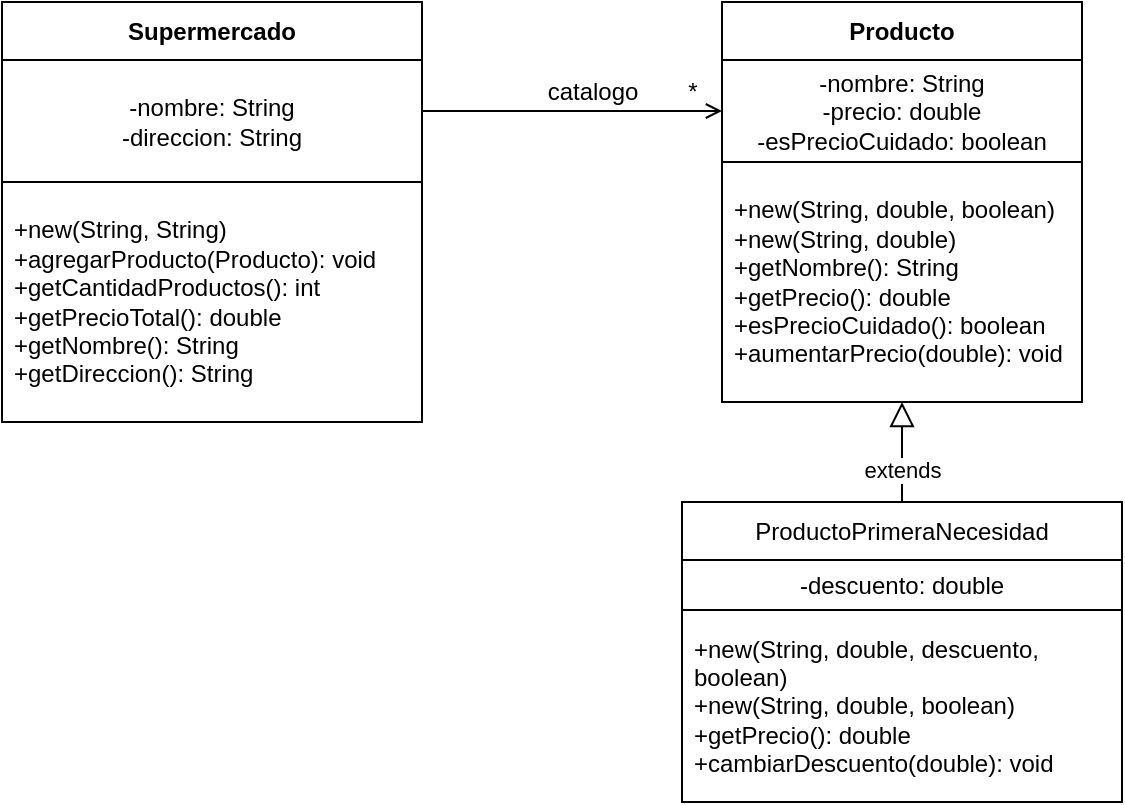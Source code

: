 <mxfile version="28.1.2">
  <diagram name="Page-1" id="vOp9s1MHsHbX3u1ksUum">
    <mxGraphModel dx="775" dy="485" grid="1" gridSize="10" guides="1" tooltips="1" connect="1" arrows="1" fold="1" page="1" pageScale="1" pageWidth="850" pageHeight="1100" math="0" shadow="0">
      <root>
        <mxCell id="0" />
        <mxCell id="1" parent="0" />
        <mxCell id="A2PzV4l_tiCiLnNQxJ1a-1" value="Supermercado" style="swimlane;fontStyle=1;align=center;verticalAlign=middle;childLayout=stackLayout;horizontal=1;startSize=29;horizontalStack=0;resizeParent=1;resizeParentMax=0;resizeLast=0;collapsible=0;marginBottom=0;html=1;whiteSpace=wrap;" vertex="1" parent="1">
          <mxGeometry x="110" y="260" width="210" height="210" as="geometry" />
        </mxCell>
        <mxCell id="A2PzV4l_tiCiLnNQxJ1a-2" value="-nombre: String&lt;div&gt;-direccion: String&lt;/div&gt;" style="text;html=1;strokeColor=none;fillColor=none;align=center;verticalAlign=middle;spacingLeft=4;spacingRight=4;overflow=hidden;rotatable=0;points=[[0,0.5],[1,0.5]];portConstraint=eastwest;whiteSpace=wrap;" vertex="1" parent="A2PzV4l_tiCiLnNQxJ1a-1">
          <mxGeometry y="29" width="210" height="61" as="geometry" />
        </mxCell>
        <mxCell id="A2PzV4l_tiCiLnNQxJ1a-3" value="+new(String, String)&lt;div&gt;+agregarProducto(Producto): void&lt;/div&gt;&lt;div&gt;+getCantidadProductos(): int&lt;/div&gt;&lt;div&gt;+getPrecioTotal(): double&lt;/div&gt;&lt;div&gt;+getNombre(): String&lt;/div&gt;&lt;div&gt;+getDireccion(): String&lt;/div&gt;" style="text;html=1;strokeColor=default;fillColor=none;align=left;verticalAlign=middle;spacingLeft=4;spacingRight=4;overflow=hidden;rotatable=0;points=[[0,0.5],[1,0.5]];portConstraint=eastwest;whiteSpace=wrap;" vertex="1" parent="A2PzV4l_tiCiLnNQxJ1a-1">
          <mxGeometry y="90" width="210" height="120" as="geometry" />
        </mxCell>
        <mxCell id="A2PzV4l_tiCiLnNQxJ1a-4" value="Producto" style="swimlane;fontStyle=1;align=center;verticalAlign=middle;childLayout=stackLayout;horizontal=1;startSize=29;horizontalStack=0;resizeParent=1;resizeParentMax=0;resizeLast=0;collapsible=0;marginBottom=0;html=1;whiteSpace=wrap;" vertex="1" parent="1">
          <mxGeometry x="470" y="260" width="180" height="200" as="geometry" />
        </mxCell>
        <mxCell id="A2PzV4l_tiCiLnNQxJ1a-5" value="-nombre: String&lt;div&gt;-precio: double&lt;/div&gt;&lt;div&gt;-esPrecioCuidado: boolean&lt;/div&gt;" style="text;html=1;strokeColor=none;fillColor=none;align=center;verticalAlign=middle;spacingLeft=4;spacingRight=4;overflow=hidden;rotatable=0;points=[[0,0.5],[1,0.5]];portConstraint=eastwest;whiteSpace=wrap;" vertex="1" parent="A2PzV4l_tiCiLnNQxJ1a-4">
          <mxGeometry y="29" width="180" height="51" as="geometry" />
        </mxCell>
        <mxCell id="A2PzV4l_tiCiLnNQxJ1a-6" value="+new(String, double, boolean)&lt;div&gt;+new(String, double)&lt;/div&gt;&lt;div&gt;+getNombre(): String&lt;/div&gt;&lt;div&gt;+getPrecio(): double&lt;/div&gt;&lt;div&gt;+esPrecioCuidado(): boolean&lt;/div&gt;&lt;div&gt;+aumentarPrecio(double): void&lt;/div&gt;" style="text;html=1;strokeColor=default;fillColor=none;align=left;verticalAlign=middle;spacingLeft=4;spacingRight=4;overflow=hidden;rotatable=0;points=[[0,0.5],[1,0.5]];portConstraint=eastwest;whiteSpace=wrap;" vertex="1" parent="A2PzV4l_tiCiLnNQxJ1a-4">
          <mxGeometry y="80" width="180" height="120" as="geometry" />
        </mxCell>
        <mxCell id="A2PzV4l_tiCiLnNQxJ1a-7" style="edgeStyle=orthogonalEdgeStyle;rounded=0;orthogonalLoop=1;jettySize=auto;html=1;entryX=0;entryY=0.5;entryDx=0;entryDy=0;endArrow=open;endFill=0;" edge="1" parent="1" source="A2PzV4l_tiCiLnNQxJ1a-2" target="A2PzV4l_tiCiLnNQxJ1a-5">
          <mxGeometry relative="1" as="geometry">
            <Array as="points">
              <mxPoint x="395" y="314" />
            </Array>
          </mxGeometry>
        </mxCell>
        <mxCell id="A2PzV4l_tiCiLnNQxJ1a-8" value="catalogo" style="text;html=1;align=center;verticalAlign=middle;resizable=0;points=[];autosize=1;strokeColor=none;fillColor=none;" vertex="1" parent="1">
          <mxGeometry x="370" y="290" width="70" height="30" as="geometry" />
        </mxCell>
        <mxCell id="A2PzV4l_tiCiLnNQxJ1a-9" value="*" style="text;html=1;align=center;verticalAlign=middle;resizable=0;points=[];autosize=1;strokeColor=none;fillColor=none;" vertex="1" parent="1">
          <mxGeometry x="440" y="290" width="30" height="30" as="geometry" />
        </mxCell>
        <mxCell id="A2PzV4l_tiCiLnNQxJ1a-18" value="&lt;span style=&quot;font-weight: 400; text-wrap-mode: nowrap;&quot;&gt;ProductoPrimeraNecesidad&lt;/span&gt;" style="swimlane;fontStyle=1;align=center;verticalAlign=middle;childLayout=stackLayout;horizontal=1;startSize=29;horizontalStack=0;resizeParent=1;resizeParentMax=0;resizeLast=0;collapsible=0;marginBottom=0;html=1;whiteSpace=wrap;" vertex="1" parent="1">
          <mxGeometry x="450" y="510" width="220" height="150" as="geometry" />
        </mxCell>
        <mxCell id="A2PzV4l_tiCiLnNQxJ1a-19" value="-descuento: double" style="text;html=1;strokeColor=default;fillColor=none;align=center;verticalAlign=middle;spacingLeft=4;spacingRight=4;overflow=hidden;rotatable=0;points=[[0,0.5],[1,0.5]];portConstraint=eastwest;whiteSpace=wrap;" vertex="1" parent="A2PzV4l_tiCiLnNQxJ1a-18">
          <mxGeometry y="29" width="220" height="25" as="geometry" />
        </mxCell>
        <mxCell id="A2PzV4l_tiCiLnNQxJ1a-20" value="+new(String, double, descuento,&amp;nbsp; boolean)&lt;div&gt;+new(String, double, boolean)&lt;/div&gt;&lt;div&gt;+getPrecio(): double&lt;/div&gt;&lt;div&gt;+cambiarDescuento(double): void&lt;/div&gt;" style="text;html=1;strokeColor=none;fillColor=none;align=left;verticalAlign=middle;spacingLeft=4;spacingRight=4;overflow=hidden;rotatable=0;points=[[0,0.5],[1,0.5]];portConstraint=eastwest;whiteSpace=wrap;" vertex="1" parent="A2PzV4l_tiCiLnNQxJ1a-18">
          <mxGeometry y="54" width="220" height="96" as="geometry" />
        </mxCell>
        <mxCell id="A2PzV4l_tiCiLnNQxJ1a-29" style="edgeStyle=orthogonalEdgeStyle;rounded=0;orthogonalLoop=1;jettySize=auto;html=1;entryX=0.5;entryY=1;entryDx=0;entryDy=0;entryPerimeter=0;endArrow=block;endFill=0;endSize=10;" edge="1" parent="1" source="A2PzV4l_tiCiLnNQxJ1a-18" target="A2PzV4l_tiCiLnNQxJ1a-6">
          <mxGeometry relative="1" as="geometry" />
        </mxCell>
        <mxCell id="A2PzV4l_tiCiLnNQxJ1a-30" value="extends" style="edgeLabel;html=1;align=center;verticalAlign=middle;resizable=0;points=[];" vertex="1" connectable="0" parent="A2PzV4l_tiCiLnNQxJ1a-29">
          <mxGeometry x="-0.331" relative="1" as="geometry">
            <mxPoint as="offset" />
          </mxGeometry>
        </mxCell>
      </root>
    </mxGraphModel>
  </diagram>
</mxfile>
